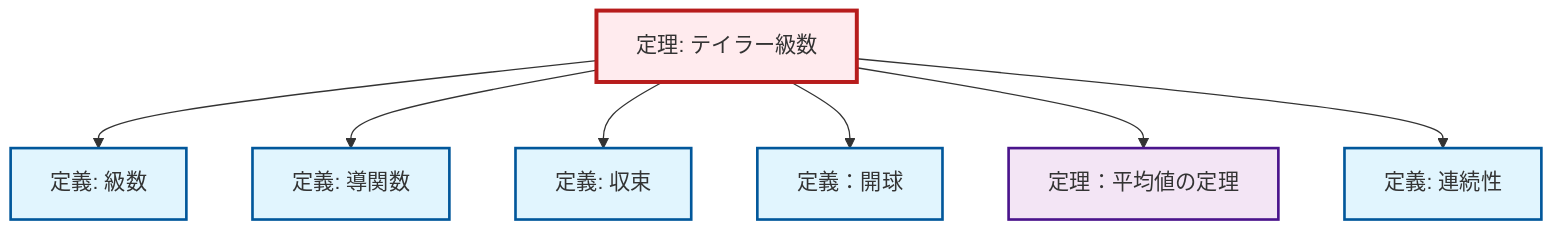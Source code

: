 graph TD
    classDef definition fill:#e1f5fe,stroke:#01579b,stroke-width:2px
    classDef theorem fill:#f3e5f5,stroke:#4a148c,stroke-width:2px
    classDef axiom fill:#fff3e0,stroke:#e65100,stroke-width:2px
    classDef example fill:#e8f5e9,stroke:#1b5e20,stroke-width:2px
    classDef current fill:#ffebee,stroke:#b71c1c,stroke-width:3px
    def-continuity["定義: 連続性"]:::definition
    thm-mean-value["定理：平均値の定理"]:::theorem
    thm-taylor-series["定理: テイラー級数"]:::theorem
    def-convergence["定義: 収束"]:::definition
    def-open-ball["定義：開球"]:::definition
    def-series["定義: 級数"]:::definition
    def-derivative["定義: 導関数"]:::definition
    thm-taylor-series --> def-series
    thm-taylor-series --> def-derivative
    thm-taylor-series --> def-convergence
    thm-taylor-series --> def-open-ball
    thm-taylor-series --> thm-mean-value
    thm-taylor-series --> def-continuity
    class thm-taylor-series current